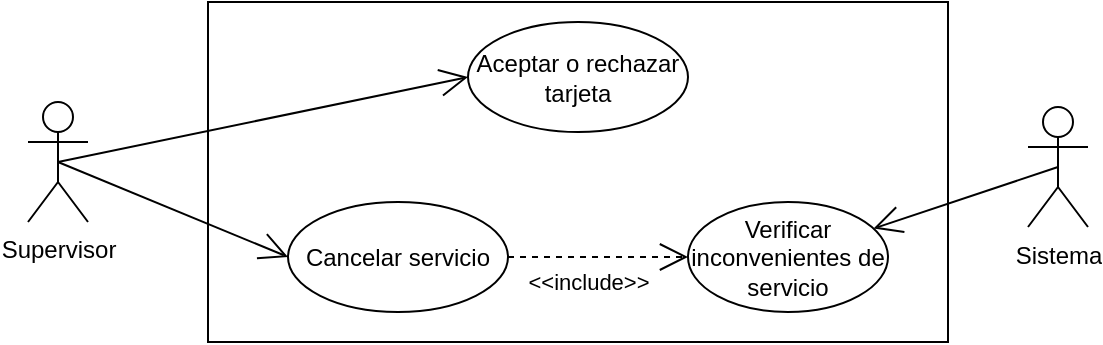 <mxfile version="25.0.3">
  <diagram name="Página-1" id="LGRP8BfWBM2uZs7Yqd3Y">
    <mxGraphModel dx="1050" dy="522" grid="1" gridSize="10" guides="1" tooltips="1" connect="1" arrows="1" fold="1" page="1" pageScale="1" pageWidth="827" pageHeight="1169" math="0" shadow="0">
      <root>
        <mxCell id="0" />
        <mxCell id="1" parent="0" />
        <mxCell id="5ZGSNatJ9MMfOzqPutfi-1" value="Supervisor" style="shape=umlActor;verticalLabelPosition=bottom;verticalAlign=top;html=1;" parent="1" vertex="1">
          <mxGeometry x="50" y="150" width="30" height="60" as="geometry" />
        </mxCell>
        <mxCell id="5ZGSNatJ9MMfOzqPutfi-3" value="" style="html=1;whiteSpace=wrap;" parent="1" vertex="1">
          <mxGeometry x="140" y="100" width="370" height="170" as="geometry" />
        </mxCell>
        <mxCell id="5ZGSNatJ9MMfOzqPutfi-4" value="Cancelar servicio" style="ellipse;whiteSpace=wrap;html=1;" parent="1" vertex="1">
          <mxGeometry x="180" y="200" width="110" height="55" as="geometry" />
        </mxCell>
        <mxCell id="5ZGSNatJ9MMfOzqPutfi-5" value="" style="endArrow=open;endFill=1;endSize=12;html=1;rounded=0;exitX=0.5;exitY=0.5;exitDx=0;exitDy=0;exitPerimeter=0;entryX=0;entryY=0.5;entryDx=0;entryDy=0;" parent="1" source="5ZGSNatJ9MMfOzqPutfi-1" target="5ZGSNatJ9MMfOzqPutfi-4" edge="1">
          <mxGeometry width="160" relative="1" as="geometry">
            <mxPoint x="270" y="280" as="sourcePoint" />
            <mxPoint x="430" y="280" as="targetPoint" />
          </mxGeometry>
        </mxCell>
        <mxCell id="5ZGSNatJ9MMfOzqPutfi-6" value="Verificar inconvenientes de servicio" style="ellipse;whiteSpace=wrap;html=1;" parent="1" vertex="1">
          <mxGeometry x="380" y="200" width="100" height="55" as="geometry" />
        </mxCell>
        <mxCell id="5ZGSNatJ9MMfOzqPutfi-7" value="&amp;lt;&amp;lt;include&amp;gt;&amp;gt;" style="endArrow=open;endSize=12;dashed=1;html=1;rounded=0;startArrow=none;startFill=0;entryX=0;entryY=0.5;entryDx=0;entryDy=0;exitX=1;exitY=0.5;exitDx=0;exitDy=0;" parent="1" source="5ZGSNatJ9MMfOzqPutfi-4" target="5ZGSNatJ9MMfOzqPutfi-6" edge="1">
          <mxGeometry x="-0.109" y="-12" width="160" relative="1" as="geometry">
            <mxPoint x="270" y="280" as="sourcePoint" />
            <mxPoint x="430" y="280" as="targetPoint" />
            <mxPoint as="offset" />
          </mxGeometry>
        </mxCell>
        <mxCell id="_UyCUyvbNnEZTsGDEi6F-4" style="rounded=0;orthogonalLoop=1;jettySize=auto;html=1;exitX=0.5;exitY=0.5;exitDx=0;exitDy=0;exitPerimeter=0;endArrow=open;endFill=0;endSize=12;" parent="1" source="_UyCUyvbNnEZTsGDEi6F-3" target="5ZGSNatJ9MMfOzqPutfi-6" edge="1">
          <mxGeometry relative="1" as="geometry">
            <mxPoint x="480.0" y="182.5" as="targetPoint" />
          </mxGeometry>
        </mxCell>
        <mxCell id="_UyCUyvbNnEZTsGDEi6F-3" value="Sistema" style="shape=umlActor;verticalLabelPosition=bottom;verticalAlign=top;html=1;" parent="1" vertex="1">
          <mxGeometry x="550" y="152.5" width="30" height="60" as="geometry" />
        </mxCell>
        <mxCell id="200cm5A-4lr0Y2QGFxHp-1" value="Aceptar o rechazar tarjeta" style="ellipse;whiteSpace=wrap;html=1;" vertex="1" parent="1">
          <mxGeometry x="270" y="110" width="110" height="55" as="geometry" />
        </mxCell>
        <mxCell id="200cm5A-4lr0Y2QGFxHp-2" value="" style="endArrow=open;endFill=1;endSize=12;html=1;rounded=0;exitX=0.5;exitY=0.5;exitDx=0;exitDy=0;exitPerimeter=0;entryX=0;entryY=0.5;entryDx=0;entryDy=0;" edge="1" parent="1" source="5ZGSNatJ9MMfOzqPutfi-1" target="200cm5A-4lr0Y2QGFxHp-1">
          <mxGeometry width="160" relative="1" as="geometry">
            <mxPoint x="75" y="190" as="sourcePoint" />
            <mxPoint x="190" y="238" as="targetPoint" />
          </mxGeometry>
        </mxCell>
      </root>
    </mxGraphModel>
  </diagram>
</mxfile>
